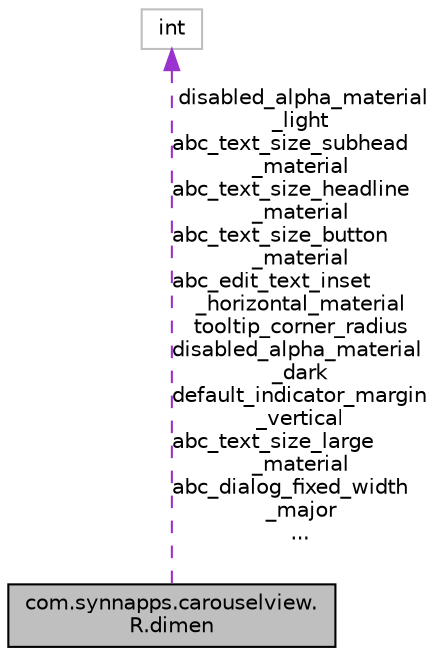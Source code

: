 digraph "com.synnapps.carouselview.R.dimen"
{
 // INTERACTIVE_SVG=YES
 // LATEX_PDF_SIZE
  edge [fontname="Helvetica",fontsize="10",labelfontname="Helvetica",labelfontsize="10"];
  node [fontname="Helvetica",fontsize="10",shape=record];
  Node1 [label="com.synnapps.carouselview.\lR.dimen",height=0.2,width=0.4,color="black", fillcolor="grey75", style="filled", fontcolor="black",tooltip=" "];
  Node2 -> Node1 [dir="back",color="darkorchid3",fontsize="10",style="dashed",label=" disabled_alpha_material\l_light\nabc_text_size_subhead\l_material\nabc_text_size_headline\l_material\nabc_text_size_button\l_material\nabc_edit_text_inset\l_horizontal_material\ntooltip_corner_radius\ndisabled_alpha_material\l_dark\ndefault_indicator_margin\l_vertical\nabc_text_size_large\l_material\nabc_dialog_fixed_width\l_major\n..." ,fontname="Helvetica"];
  Node2 [label="int",height=0.2,width=0.4,color="grey75", fillcolor="white", style="filled",tooltip=" "];
}
